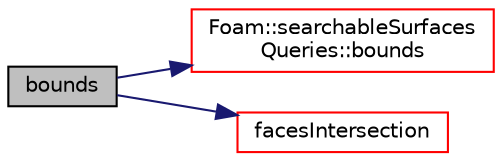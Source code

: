 digraph "bounds"
{
  bgcolor="transparent";
  edge [fontname="Helvetica",fontsize="10",labelfontname="Helvetica",labelfontsize="10"];
  node [fontname="Helvetica",fontsize="10",shape=record];
  rankdir="LR";
  Node652 [label="bounds",height=0.2,width=0.4,color="black", fillcolor="grey75", style="filled", fontcolor="black"];
  Node652 -> Node653 [color="midnightblue",fontsize="10",style="solid",fontname="Helvetica"];
  Node653 [label="Foam::searchableSurfaces\lQueries::bounds",height=0.2,width=0.4,color="red",URL="$a26385.html#a25b508e408f5622249c887e7fd1ad70d",tooltip="Find the boundBox of the selected surfaces. "];
  Node652 -> Node706 [color="midnightblue",fontsize="10",style="solid",fontname="Helvetica"];
  Node706 [label="facesIntersection",height=0.2,width=0.4,color="red",URL="$a26381.html#ac76949a30341d89dd81bf368602c5796",tooltip="Calculate point which is on a set of surfaces. "];
}
